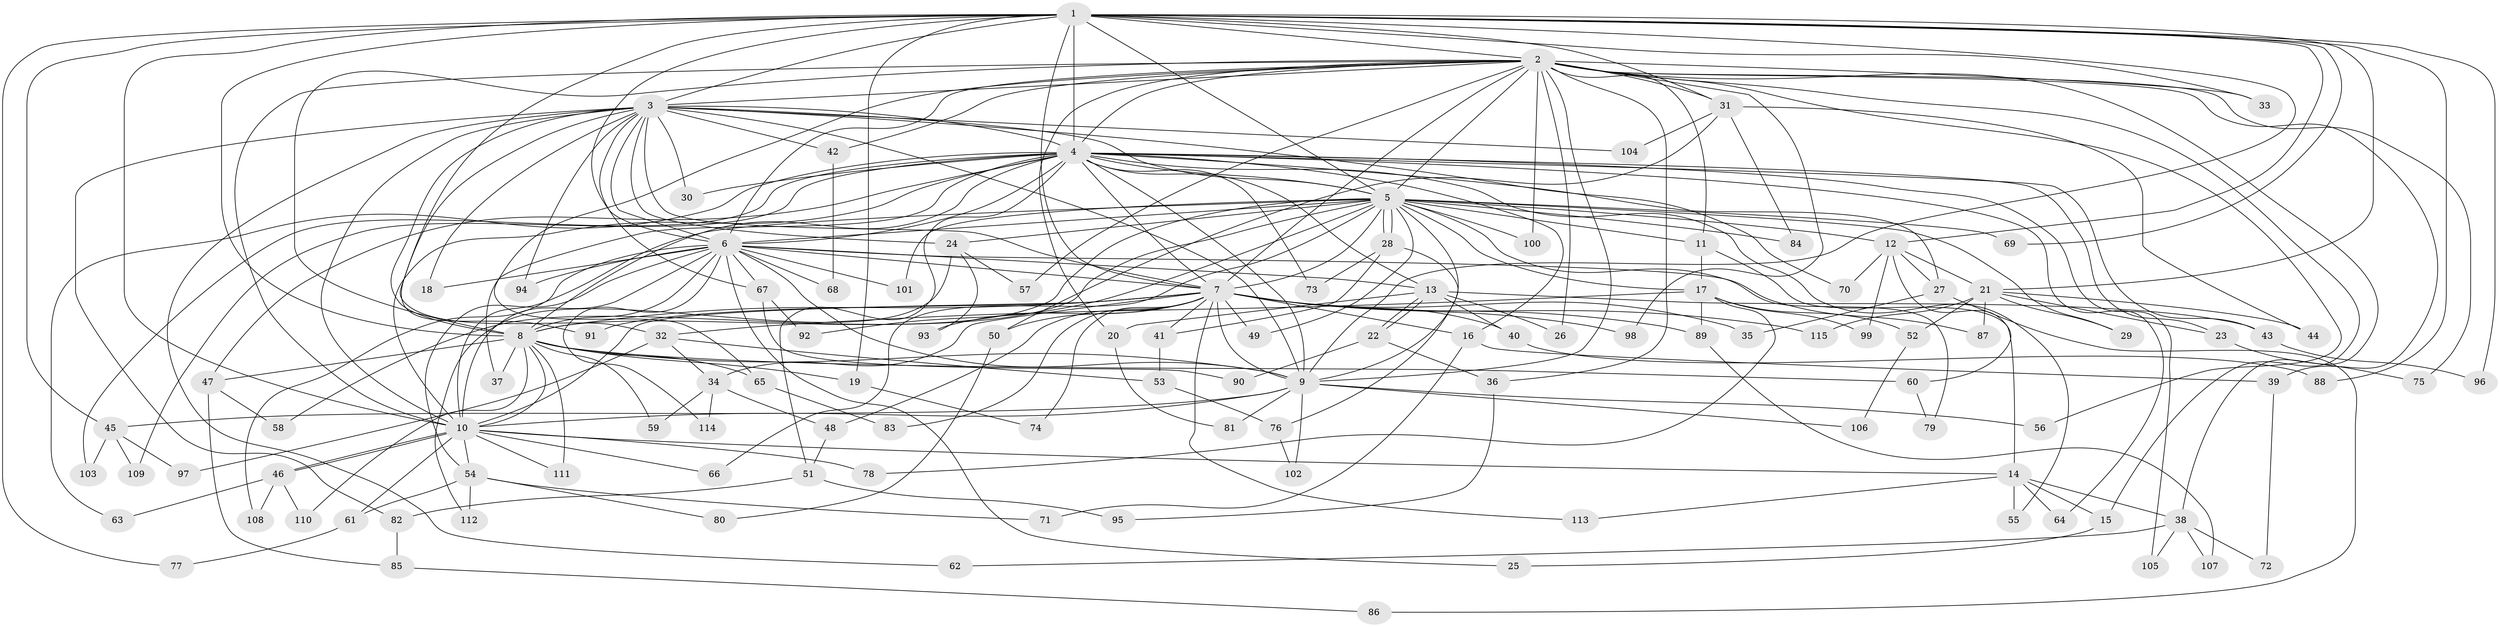 // coarse degree distribution, {7: 0.05172413793103448, 20: 0.017241379310344827, 4: 0.10344827586206896, 8: 0.017241379310344827, 2: 0.22413793103448276, 18: 0.034482758620689655, 5: 0.08620689655172414, 12: 0.017241379310344827, 6: 0.06896551724137931, 3: 0.29310344827586204, 13: 0.017241379310344827, 22: 0.017241379310344827, 21: 0.034482758620689655, 14: 0.017241379310344827}
// Generated by graph-tools (version 1.1) at 2025/36/03/04/25 23:36:34]
// undirected, 115 vertices, 255 edges
graph export_dot {
  node [color=gray90,style=filled];
  1;
  2;
  3;
  4;
  5;
  6;
  7;
  8;
  9;
  10;
  11;
  12;
  13;
  14;
  15;
  16;
  17;
  18;
  19;
  20;
  21;
  22;
  23;
  24;
  25;
  26;
  27;
  28;
  29;
  30;
  31;
  32;
  33;
  34;
  35;
  36;
  37;
  38;
  39;
  40;
  41;
  42;
  43;
  44;
  45;
  46;
  47;
  48;
  49;
  50;
  51;
  52;
  53;
  54;
  55;
  56;
  57;
  58;
  59;
  60;
  61;
  62;
  63;
  64;
  65;
  66;
  67;
  68;
  69;
  70;
  71;
  72;
  73;
  74;
  75;
  76;
  77;
  78;
  79;
  80;
  81;
  82;
  83;
  84;
  85;
  86;
  87;
  88;
  89;
  90;
  91;
  92;
  93;
  94;
  95;
  96;
  97;
  98;
  99;
  100;
  101;
  102;
  103;
  104;
  105;
  106;
  107;
  108;
  109;
  110;
  111;
  112;
  113;
  114;
  115;
  1 -- 2;
  1 -- 3;
  1 -- 4;
  1 -- 5;
  1 -- 6;
  1 -- 7;
  1 -- 8;
  1 -- 9;
  1 -- 10;
  1 -- 12;
  1 -- 19;
  1 -- 21;
  1 -- 31;
  1 -- 32;
  1 -- 33;
  1 -- 45;
  1 -- 69;
  1 -- 77;
  1 -- 88;
  1 -- 96;
  2 -- 3;
  2 -- 4;
  2 -- 5;
  2 -- 6;
  2 -- 7;
  2 -- 8;
  2 -- 9;
  2 -- 10;
  2 -- 11;
  2 -- 15;
  2 -- 20;
  2 -- 26;
  2 -- 31;
  2 -- 33;
  2 -- 36;
  2 -- 38;
  2 -- 39;
  2 -- 42;
  2 -- 56;
  2 -- 57;
  2 -- 65;
  2 -- 75;
  2 -- 98;
  2 -- 100;
  3 -- 4;
  3 -- 5;
  3 -- 6;
  3 -- 7;
  3 -- 8;
  3 -- 9;
  3 -- 10;
  3 -- 18;
  3 -- 24;
  3 -- 30;
  3 -- 42;
  3 -- 62;
  3 -- 67;
  3 -- 70;
  3 -- 82;
  3 -- 91;
  3 -- 94;
  3 -- 104;
  4 -- 5;
  4 -- 6;
  4 -- 7;
  4 -- 8;
  4 -- 9;
  4 -- 10;
  4 -- 13;
  4 -- 16;
  4 -- 23;
  4 -- 27;
  4 -- 30;
  4 -- 37;
  4 -- 43;
  4 -- 47;
  4 -- 51;
  4 -- 55;
  4 -- 63;
  4 -- 64;
  4 -- 73;
  4 -- 103;
  4 -- 105;
  4 -- 109;
  5 -- 6;
  5 -- 7;
  5 -- 8;
  5 -- 9;
  5 -- 10;
  5 -- 11;
  5 -- 12;
  5 -- 17;
  5 -- 24;
  5 -- 28;
  5 -- 28;
  5 -- 29;
  5 -- 49;
  5 -- 58;
  5 -- 66;
  5 -- 69;
  5 -- 79;
  5 -- 84;
  5 -- 92;
  5 -- 100;
  5 -- 101;
  6 -- 7;
  6 -- 8;
  6 -- 9;
  6 -- 10;
  6 -- 13;
  6 -- 18;
  6 -- 25;
  6 -- 54;
  6 -- 67;
  6 -- 68;
  6 -- 87;
  6 -- 94;
  6 -- 101;
  6 -- 108;
  6 -- 114;
  7 -- 8;
  7 -- 9;
  7 -- 10;
  7 -- 16;
  7 -- 34;
  7 -- 35;
  7 -- 40;
  7 -- 41;
  7 -- 48;
  7 -- 49;
  7 -- 50;
  7 -- 74;
  7 -- 83;
  7 -- 89;
  7 -- 91;
  7 -- 93;
  7 -- 98;
  7 -- 113;
  7 -- 115;
  8 -- 9;
  8 -- 10;
  8 -- 19;
  8 -- 37;
  8 -- 47;
  8 -- 59;
  8 -- 60;
  8 -- 65;
  8 -- 110;
  8 -- 111;
  9 -- 10;
  9 -- 45;
  9 -- 56;
  9 -- 81;
  9 -- 102;
  9 -- 106;
  10 -- 14;
  10 -- 46;
  10 -- 46;
  10 -- 54;
  10 -- 61;
  10 -- 66;
  10 -- 78;
  10 -- 111;
  11 -- 14;
  11 -- 17;
  12 -- 21;
  12 -- 27;
  12 -- 60;
  12 -- 70;
  12 -- 99;
  13 -- 20;
  13 -- 22;
  13 -- 22;
  13 -- 26;
  13 -- 40;
  13 -- 43;
  14 -- 15;
  14 -- 38;
  14 -- 55;
  14 -- 64;
  14 -- 113;
  15 -- 25;
  16 -- 39;
  16 -- 71;
  17 -- 32;
  17 -- 52;
  17 -- 78;
  17 -- 89;
  17 -- 99;
  19 -- 74;
  20 -- 81;
  21 -- 23;
  21 -- 29;
  21 -- 44;
  21 -- 52;
  21 -- 87;
  21 -- 115;
  22 -- 36;
  22 -- 90;
  23 -- 75;
  24 -- 57;
  24 -- 93;
  24 -- 112;
  27 -- 35;
  27 -- 86;
  28 -- 41;
  28 -- 73;
  28 -- 76;
  31 -- 44;
  31 -- 50;
  31 -- 84;
  31 -- 104;
  32 -- 34;
  32 -- 53;
  32 -- 97;
  34 -- 48;
  34 -- 59;
  34 -- 114;
  36 -- 95;
  38 -- 62;
  38 -- 72;
  38 -- 105;
  38 -- 107;
  39 -- 72;
  40 -- 88;
  41 -- 53;
  42 -- 68;
  43 -- 96;
  45 -- 97;
  45 -- 103;
  45 -- 109;
  46 -- 63;
  46 -- 108;
  46 -- 110;
  47 -- 58;
  47 -- 85;
  48 -- 51;
  50 -- 80;
  51 -- 82;
  51 -- 95;
  52 -- 106;
  53 -- 76;
  54 -- 61;
  54 -- 71;
  54 -- 80;
  54 -- 112;
  60 -- 79;
  61 -- 77;
  65 -- 83;
  67 -- 90;
  67 -- 92;
  76 -- 102;
  82 -- 85;
  85 -- 86;
  89 -- 107;
}
